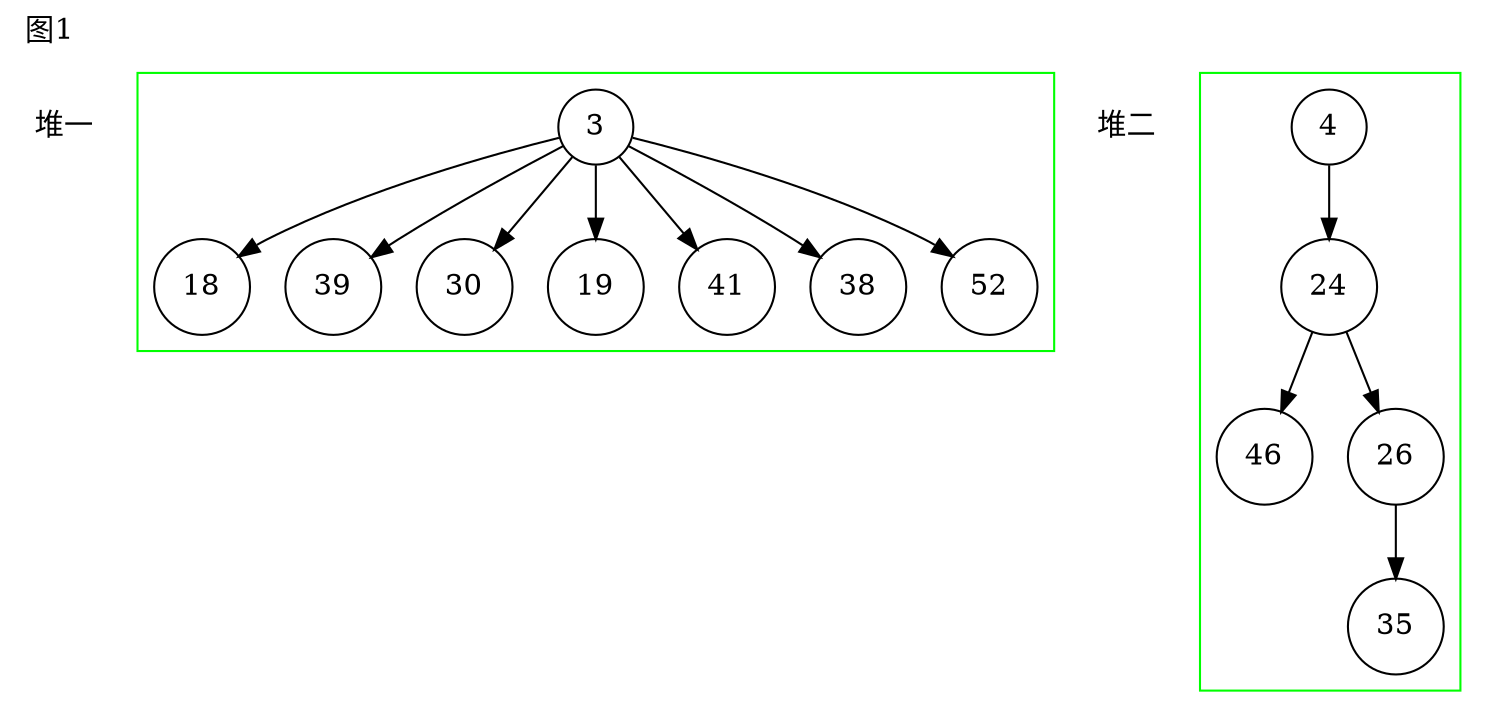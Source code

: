 digraph g{
node[shape=circle];
label="图1";
labeljust=l;
labelloc=t;
nt1[label="堆一",shape=plaintext];
subgraph cluster_1 {
pencolor=green;label="";
n0[label=3];
n1[label=18];
n0->n1;
n2[label=39];
n0->n2;
n3[label=30];
n0->n3;
n4[label=19];
n0->n4;
n5[label=41];
n0->n5;
n6[label=38];
n0->n6;
n7[label=52];
n0->n7;
}
nt2[label="堆二",shape=plaintext];
subgraph cluster_2 {
pencolor=green;label="";
n8[label=4];
n9[label=24];
n8->n9;
n10[label=46];
n9->n10;
n11[label=26];
n9->n11;
n12[label=35];
n11->n12;
}
}
